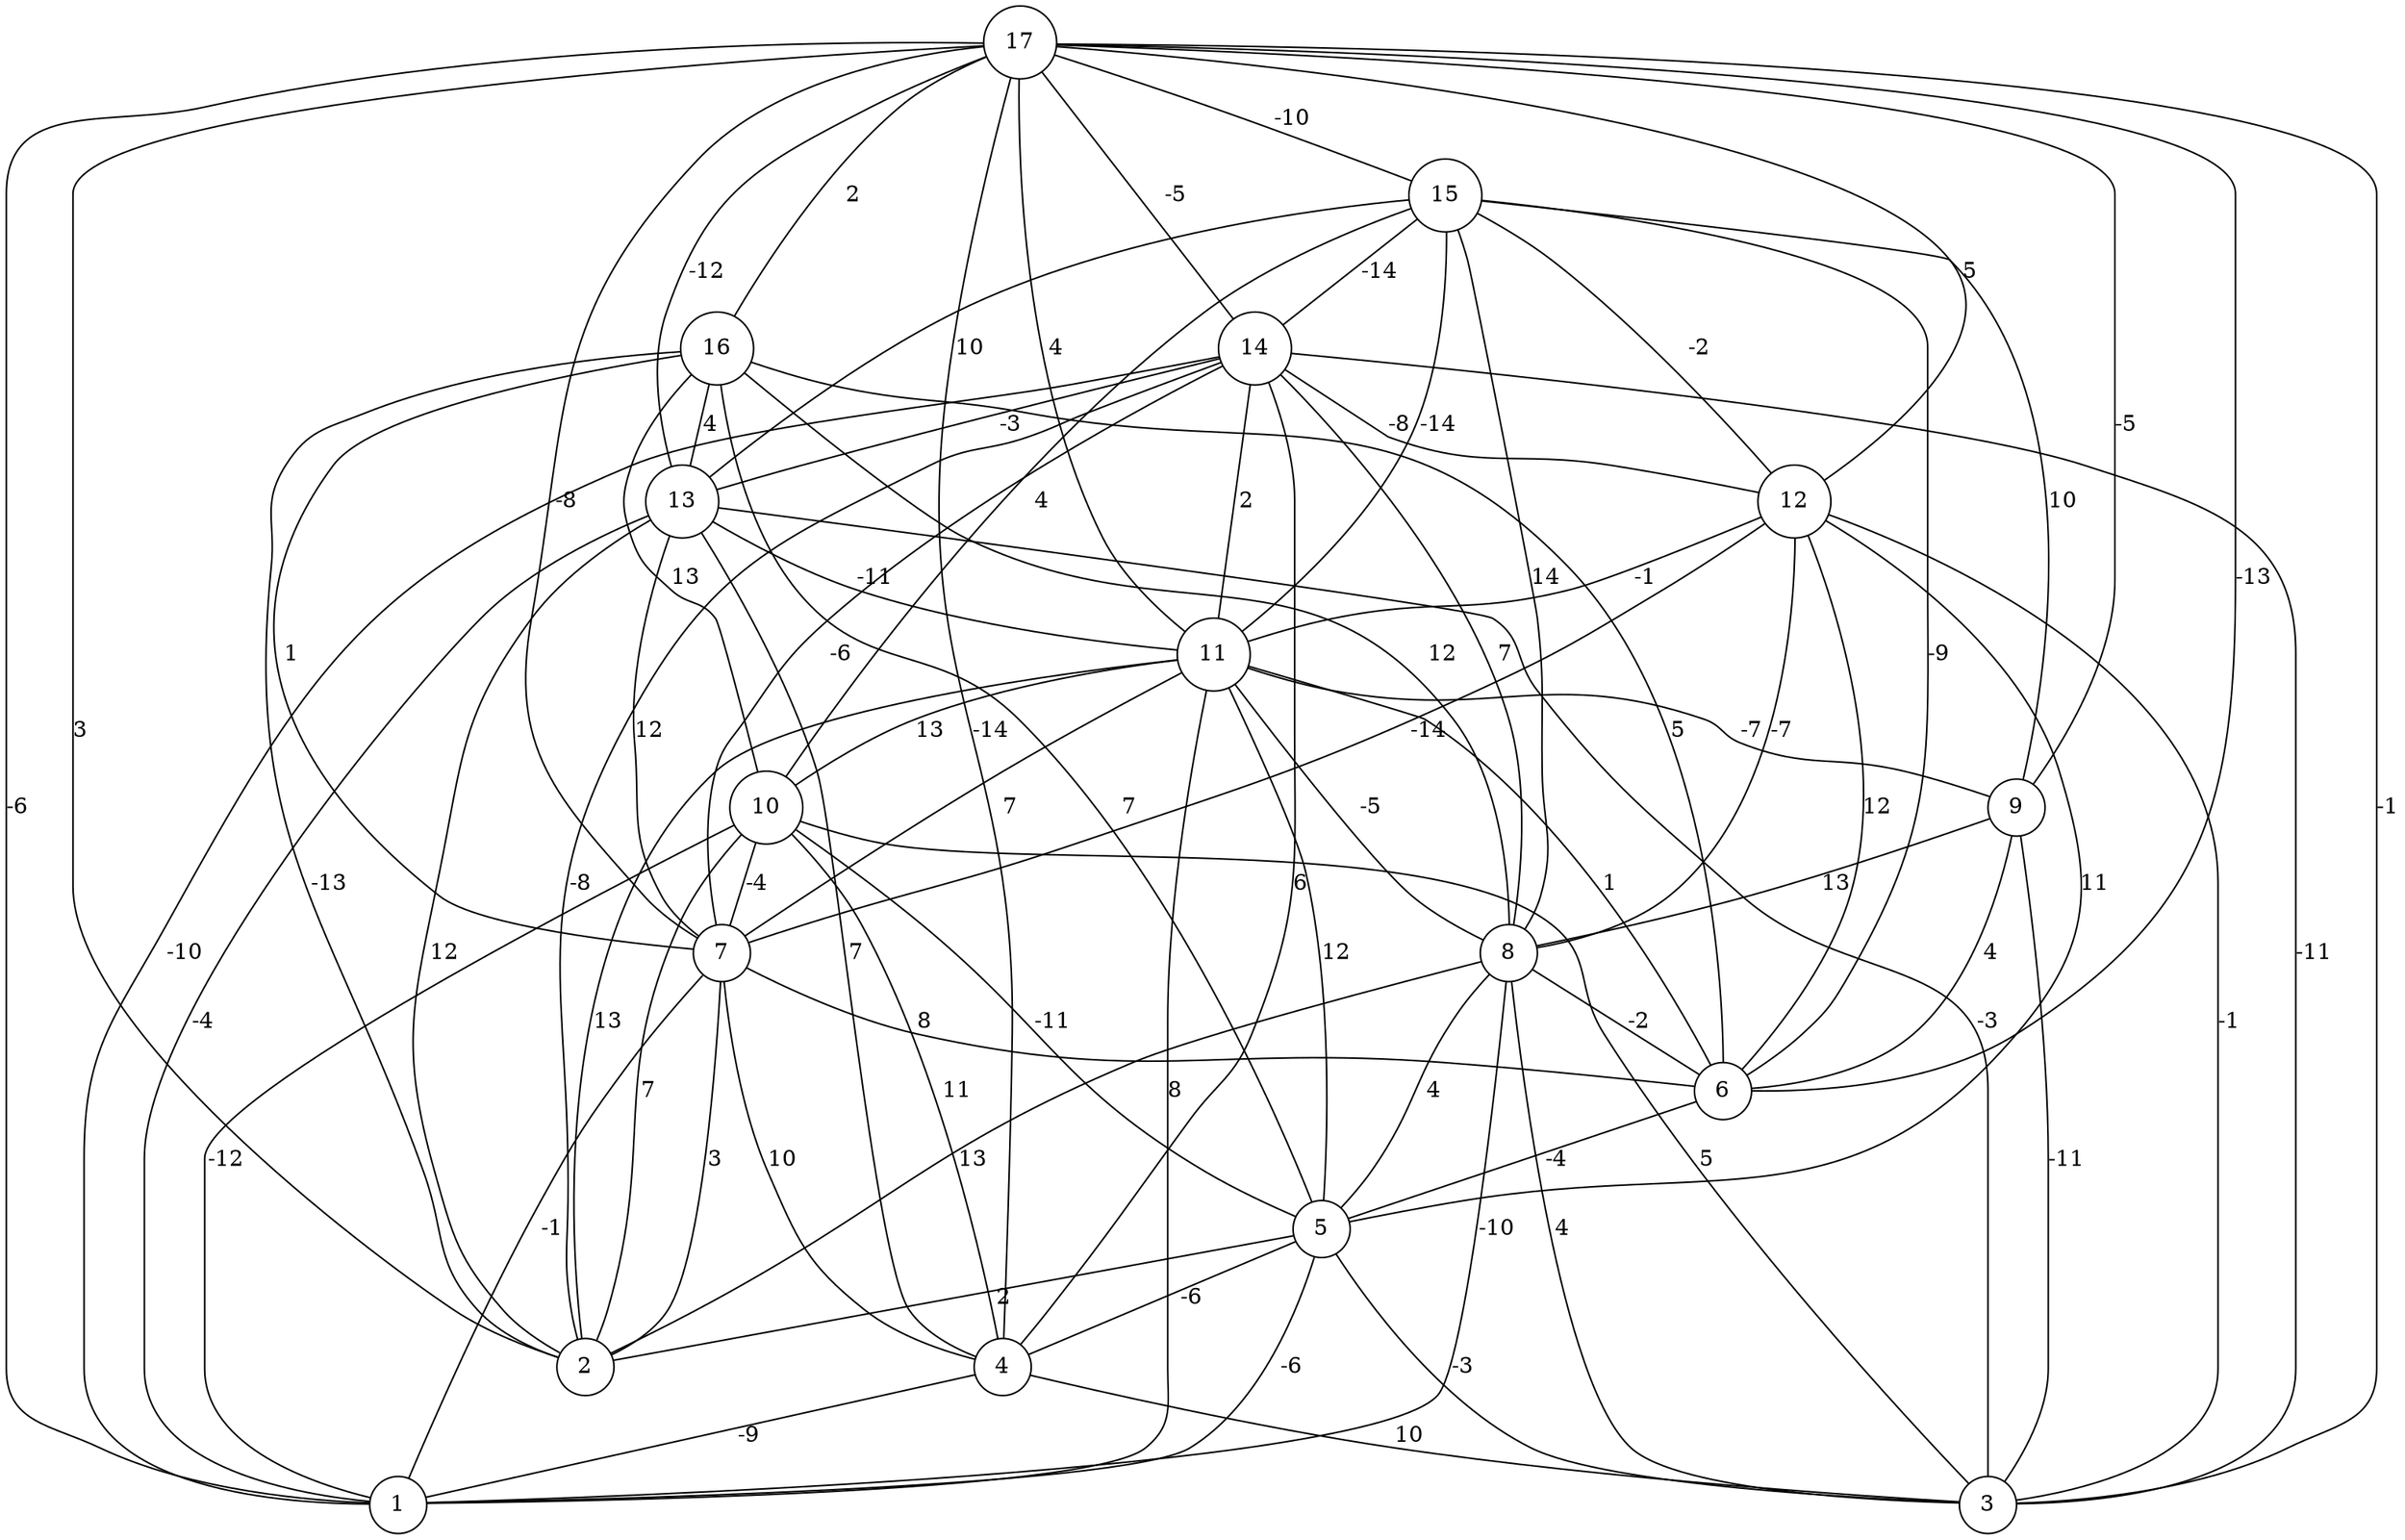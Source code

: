 graph { 
	 fontname="Helvetica,Arial,sans-serif" 
	 node [shape = circle]; 
	 17 -- 1 [label = "-6"];
	 17 -- 2 [label = "3"];
	 17 -- 3 [label = "-1"];
	 17 -- 4 [label = "-14"];
	 17 -- 6 [label = "-13"];
	 17 -- 7 [label = "-8"];
	 17 -- 9 [label = "-5"];
	 17 -- 11 [label = "4"];
	 17 -- 12 [label = "5"];
	 17 -- 13 [label = "-12"];
	 17 -- 14 [label = "-5"];
	 17 -- 15 [label = "-10"];
	 17 -- 16 [label = "2"];
	 16 -- 2 [label = "-13"];
	 16 -- 5 [label = "7"];
	 16 -- 6 [label = "5"];
	 16 -- 7 [label = "1"];
	 16 -- 8 [label = "12"];
	 16 -- 10 [label = "13"];
	 16 -- 13 [label = "4"];
	 15 -- 6 [label = "-9"];
	 15 -- 8 [label = "14"];
	 15 -- 9 [label = "10"];
	 15 -- 10 [label = "4"];
	 15 -- 11 [label = "-14"];
	 15 -- 12 [label = "-2"];
	 15 -- 13 [label = "10"];
	 15 -- 14 [label = "-14"];
	 14 -- 1 [label = "-10"];
	 14 -- 2 [label = "-8"];
	 14 -- 3 [label = "-11"];
	 14 -- 4 [label = "6"];
	 14 -- 7 [label = "-6"];
	 14 -- 8 [label = "7"];
	 14 -- 11 [label = "2"];
	 14 -- 12 [label = "-8"];
	 14 -- 13 [label = "-3"];
	 13 -- 1 [label = "-4"];
	 13 -- 2 [label = "12"];
	 13 -- 3 [label = "-3"];
	 13 -- 4 [label = "7"];
	 13 -- 7 [label = "12"];
	 13 -- 11 [label = "-11"];
	 12 -- 3 [label = "-1"];
	 12 -- 5 [label = "11"];
	 12 -- 6 [label = "12"];
	 12 -- 7 [label = "-14"];
	 12 -- 8 [label = "-7"];
	 12 -- 11 [label = "-1"];
	 11 -- 1 [label = "8"];
	 11 -- 2 [label = "13"];
	 11 -- 5 [label = "12"];
	 11 -- 6 [label = "1"];
	 11 -- 7 [label = "7"];
	 11 -- 8 [label = "-5"];
	 11 -- 9 [label = "-7"];
	 11 -- 10 [label = "13"];
	 10 -- 1 [label = "-12"];
	 10 -- 2 [label = "7"];
	 10 -- 3 [label = "5"];
	 10 -- 4 [label = "11"];
	 10 -- 5 [label = "-11"];
	 10 -- 7 [label = "-4"];
	 9 -- 3 [label = "-11"];
	 9 -- 6 [label = "4"];
	 9 -- 8 [label = "13"];
	 8 -- 1 [label = "-10"];
	 8 -- 2 [label = "13"];
	 8 -- 3 [label = "4"];
	 8 -- 5 [label = "4"];
	 8 -- 6 [label = "-2"];
	 7 -- 1 [label = "-1"];
	 7 -- 2 [label = "3"];
	 7 -- 4 [label = "10"];
	 7 -- 6 [label = "8"];
	 6 -- 5 [label = "-4"];
	 5 -- 1 [label = "-6"];
	 5 -- 2 [label = "2"];
	 5 -- 3 [label = "-3"];
	 5 -- 4 [label = "-6"];
	 4 -- 1 [label = "-9"];
	 4 -- 3 [label = "10"];
	 1;
	 2;
	 3;
	 4;
	 5;
	 6;
	 7;
	 8;
	 9;
	 10;
	 11;
	 12;
	 13;
	 14;
	 15;
	 16;
	 17;
}
